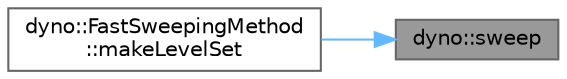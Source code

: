 digraph "dyno::sweep"
{
 // LATEX_PDF_SIZE
  bgcolor="transparent";
  edge [fontname=Helvetica,fontsize=10,labelfontname=Helvetica,labelfontsize=10];
  node [fontname=Helvetica,fontsize=10,shape=box,height=0.2,width=0.4];
  rankdir="RL";
  Node1 [id="Node000001",label="dyno::sweep",height=0.2,width=0.4,color="gray40", fillcolor="grey60", style="filled", fontcolor="black",tooltip=" "];
  Node1 -> Node2 [id="edge1_Node000001_Node000002",dir="back",color="steelblue1",style="solid",tooltip=" "];
  Node2 [id="Node000002",label="dyno::FastSweepingMethod\l::makeLevelSet",height=0.2,width=0.4,color="grey40", fillcolor="white", style="filled",URL="$classdyno_1_1_fast_sweeping_method.html#a591b153a7550cc732162b72d1db8c86e",tooltip=" "];
}
